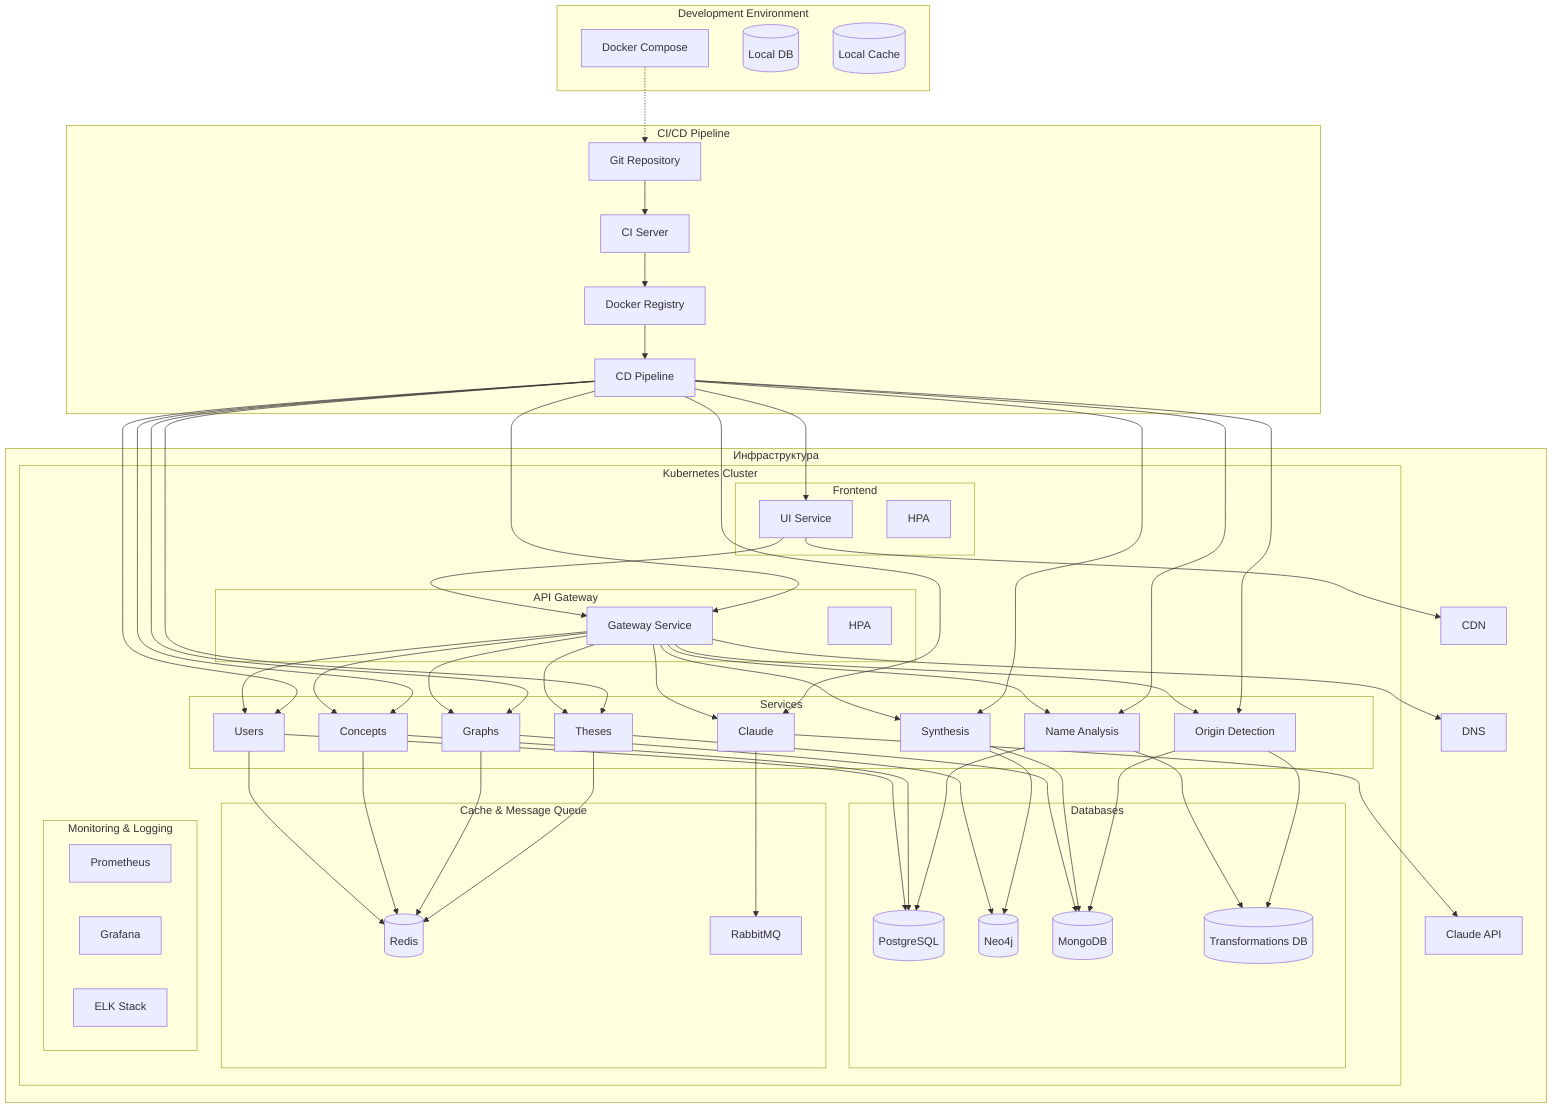 flowchart TB
    subgraph "Инфраструктура"
        subgraph "Kubernetes Cluster"
            subgraph "Frontend"
                UI[UI Service]
                UI_HPA[HPA]
            end
            
            subgraph "API Gateway"
                GATEWAY[Gateway Service]
                GATEWAY_HPA[HPA]
            end
            
            subgraph "Services"
                USER_SVC[Users]
                CONCEPT_SVC[Concepts]
                GRAPH_SVC[Graphs]
                THESIS_SVC[Theses]
                SYNTHESIS_SVC[Synthesis]
                CLAUDE_SVC[Claude]
                NAME_SVC[Name Analysis]
                ORIGIN_SVC[Origin Detection]
            end
            
            subgraph "Databases"
                PSQL[(PostgreSQL)]
                NEO4J[(Neo4j)]
                MONGO[(MongoDB)]
                TRANSFORM_DB[(Transformations DB)]
            end
            
            subgraph "Cache & Message Queue"
                REDIS[(Redis)]
                RABBITMQ[RabbitMQ]
            end
            
            subgraph "Monitoring & Logging"
                PROM[Prometheus]
                GRAFANA[Grafana]
                ELK[ELK Stack]
            end
        end
        
        CDN[CDN]
        DNS[DNS]
        CLAUDE_API[Claude API]
    end
    
    subgraph "Development Environment"
        DEV_ENV[Docker Compose]
        DEV_DB[(Local DB)]
        DEV_CACHE[(Local Cache)]
    end
    
    subgraph "CI/CD Pipeline"
        GIT[Git Repository]
        CI[CI Server]
        REGISTRY[Docker Registry]
        CD[CD Pipeline]
    end
    
    UI --> GATEWAY
    GATEWAY --> USER_SVC & CONCEPT_SVC & GRAPH_SVC & THESIS_SVC & SYNTHESIS_SVC & CLAUDE_SVC & NAME_SVC & ORIGIN_SVC
    
    USER_SVC --> PSQL
    CONCEPT_SVC --> PSQL
    GRAPH_SVC --> NEO4J
    THESIS_SVC --> MONGO
    SYNTHESIS_SVC --> NEO4J & MONGO
    NAME_SVC --> PSQL & TRANSFORM_DB
    ORIGIN_SVC --> TRANSFORM_DB & MONGO
    
    CLAUDE_SVC --> RABBITMQ
    CLAUDE_SVC --> CLAUDE_API
    
    USER_SVC & CONCEPT_SVC & GRAPH_SVC & THESIS_SVC --> REDIS
    
    UI --> CDN
    GATEWAY --> DNS
    
    GIT --> CI
    CI --> REGISTRY
    REGISTRY --> CD
    CD --> GATEWAY & UI & USER_SVC & CONCEPT_SVC & GRAPH_SVC & THESIS_SVC & SYNTHESIS_SVC & CLAUDE_SVC & NAME_SVC & ORIGIN_SVC
    
    DEV_ENV -.-> GIT